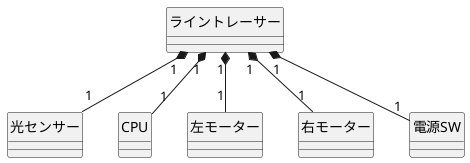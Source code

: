 @startuml
hide circle
class ライントレーサー
class 光センサー
class CPU
class 左モーター
class 右モーター
class 電源SW
ライントレーサー "1" *-- "1" 光センサー
ライントレーサー "1" *-- "1" CPU
ライントレーサー "1" *-- "1" 左モーター
ライントレーサー "1" *-- "1" 右モーター
ライントレーサー "1" *-- "1" 電源SW
@enduml